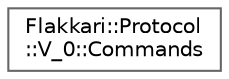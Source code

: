 digraph "Graphical Class Hierarchy"
{
 // LATEX_PDF_SIZE
  bgcolor="transparent";
  edge [fontname=Helvetica,fontsize=10,labelfontname=Helvetica,labelfontsize=10];
  node [fontname=Helvetica,fontsize=10,shape=box,height=0.2,width=0.4];
  rankdir="LR";
  Node0 [id="Node000000",label="Flakkari::Protocol\l::V_0::Commands",height=0.2,width=0.4,color="grey40", fillcolor="white", style="filled",URL="$d9/dbb/classFlakkari_1_1Protocol_1_1V__0_1_1Commands.html",tooltip=" "];
}
